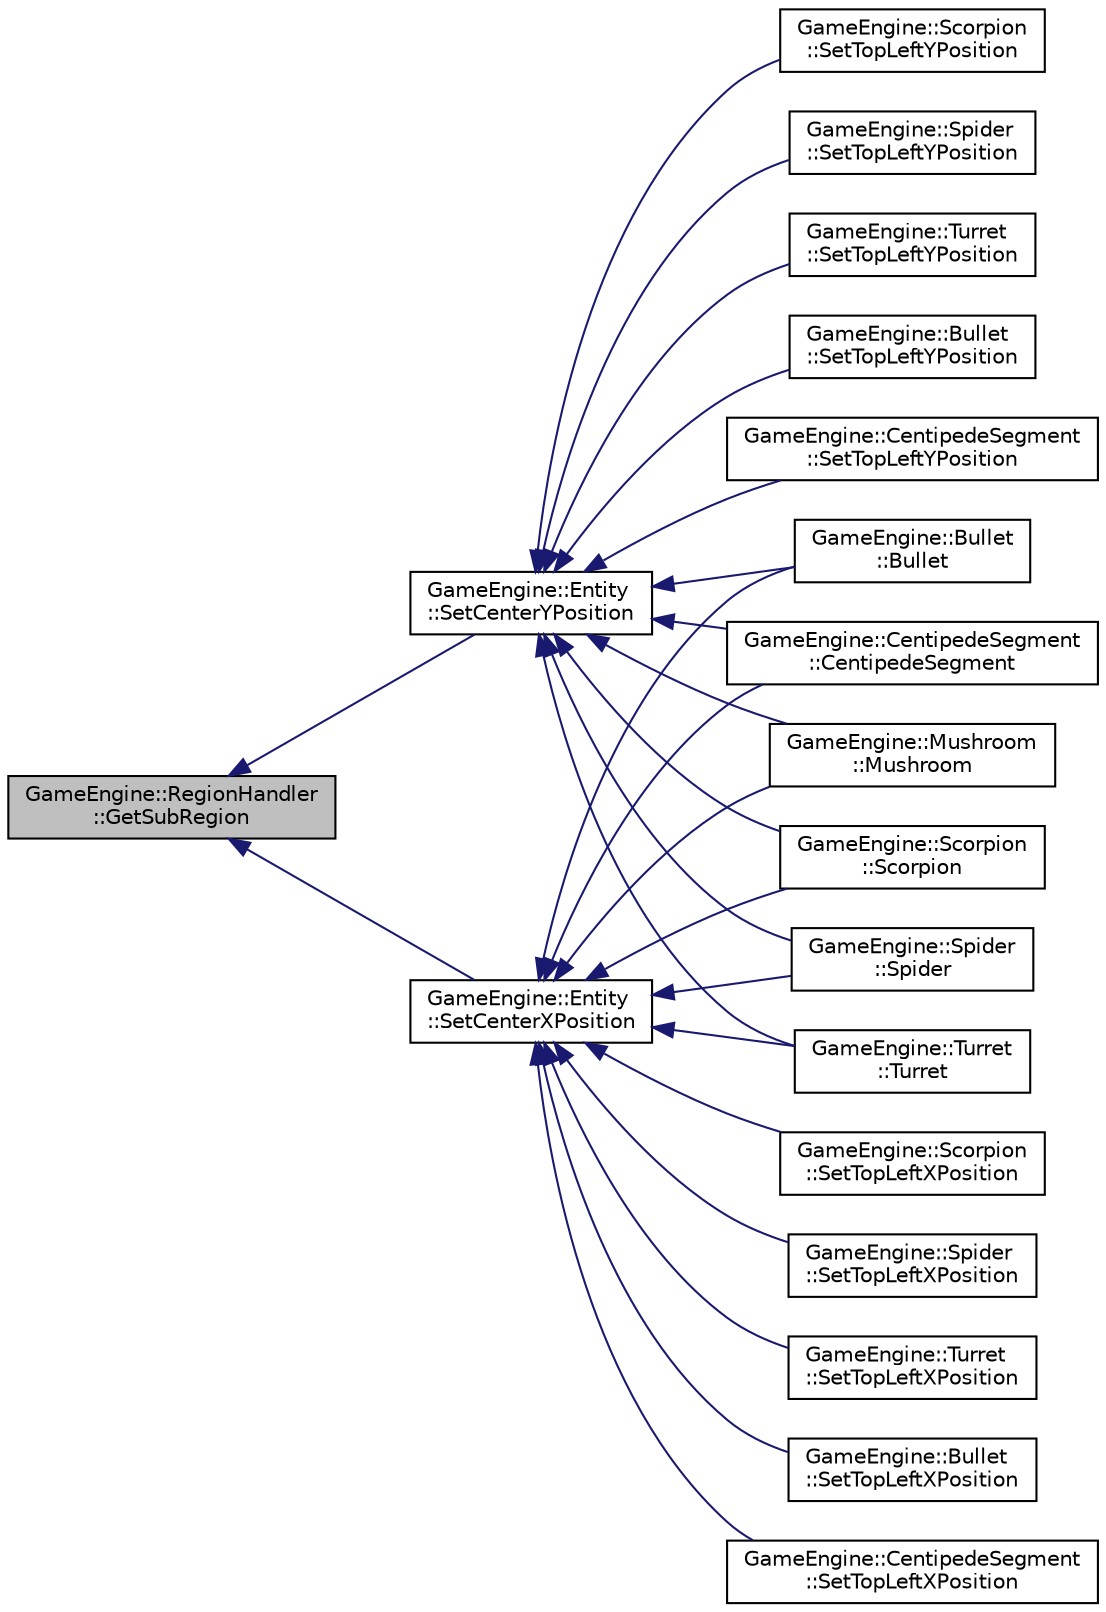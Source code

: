 digraph "GameEngine::RegionHandler::GetSubRegion"
{
  edge [fontname="Helvetica",fontsize="10",labelfontname="Helvetica",labelfontsize="10"];
  node [fontname="Helvetica",fontsize="10",shape=record];
  rankdir="LR";
  Node25 [label="GameEngine::RegionHandler\l::GetSubRegion",height=0.2,width=0.4,color="black", fillcolor="grey75", style="filled", fontcolor="black"];
  Node25 -> Node26 [dir="back",color="midnightblue",fontsize="10",style="solid",fontname="Helvetica"];
  Node26 [label="GameEngine::Entity\l::SetCenterXPosition",height=0.2,width=0.4,color="black", fillcolor="white", style="filled",URL="$class_game_engine_1_1_entity.html#a44f4e432bada7df2634c42a78bc7402e",tooltip="Sets the center x position of the Entity. "];
  Node26 -> Node27 [dir="back",color="midnightblue",fontsize="10",style="solid",fontname="Helvetica"];
  Node27 [label="GameEngine::Bullet\l::Bullet",height=0.2,width=0.4,color="black", fillcolor="white", style="filled",URL="$class_game_engine_1_1_bullet.html#a72e23e30525daef9b0681e411befa0d7",tooltip="Bullet class constructor. "];
  Node26 -> Node28 [dir="back",color="midnightblue",fontsize="10",style="solid",fontname="Helvetica"];
  Node28 [label="GameEngine::Bullet\l::SetTopLeftXPosition",height=0.2,width=0.4,color="black", fillcolor="white", style="filled",URL="$class_game_engine_1_1_bullet.html#a235a5dcac96274794cb26edfcf40b97e",tooltip="Sets bullet x position of top left corner. "];
  Node26 -> Node29 [dir="back",color="midnightblue",fontsize="10",style="solid",fontname="Helvetica"];
  Node29 [label="GameEngine::CentipedeSegment\l::CentipedeSegment",height=0.2,width=0.4,color="black", fillcolor="white", style="filled",URL="$class_game_engine_1_1_centipede_segment.html#a61e141b63635ba012c3d060a8f748c5f",tooltip="CentipedeSegment Constructor. "];
  Node26 -> Node30 [dir="back",color="midnightblue",fontsize="10",style="solid",fontname="Helvetica"];
  Node30 [label="GameEngine::CentipedeSegment\l::SetTopLeftXPosition",height=0.2,width=0.4,color="black", fillcolor="white", style="filled",URL="$class_game_engine_1_1_centipede_segment.html#a14294f27472b18ee9d92ada63a774c53",tooltip="Sets CentipedeSegment object&#39;s top left x position. "];
  Node26 -> Node31 [dir="back",color="midnightblue",fontsize="10",style="solid",fontname="Helvetica"];
  Node31 [label="GameEngine::Mushroom\l::Mushroom",height=0.2,width=0.4,color="black", fillcolor="white", style="filled",URL="$class_game_engine_1_1_mushroom.html#a1b3a0f1ddef85fa15b575f1128433874"];
  Node26 -> Node32 [dir="back",color="midnightblue",fontsize="10",style="solid",fontname="Helvetica"];
  Node32 [label="GameEngine::Scorpion\l::Scorpion",height=0.2,width=0.4,color="black", fillcolor="white", style="filled",URL="$class_game_engine_1_1_scorpion.html#a2580f912c363422fb77a00b5b54794b5"];
  Node26 -> Node33 [dir="back",color="midnightblue",fontsize="10",style="solid",fontname="Helvetica"];
  Node33 [label="GameEngine::Scorpion\l::SetTopLeftXPosition",height=0.2,width=0.4,color="black", fillcolor="white", style="filled",URL="$class_game_engine_1_1_scorpion.html#a89073b200574a5a36bfdbfee54fe8221",tooltip="Sets the top left x position of the Entity. "];
  Node26 -> Node34 [dir="back",color="midnightblue",fontsize="10",style="solid",fontname="Helvetica"];
  Node34 [label="GameEngine::Spider\l::Spider",height=0.2,width=0.4,color="black", fillcolor="white", style="filled",URL="$class_game_engine_1_1_spider.html#a2de933e4240bef92416b864f7ce6b00d"];
  Node26 -> Node35 [dir="back",color="midnightblue",fontsize="10",style="solid",fontname="Helvetica"];
  Node35 [label="GameEngine::Spider\l::SetTopLeftXPosition",height=0.2,width=0.4,color="black", fillcolor="white", style="filled",URL="$class_game_engine_1_1_spider.html#a9161e9b0cf2eed2118750f7e97d9d3a2",tooltip="Sets the top left x position of the Entity. "];
  Node26 -> Node36 [dir="back",color="midnightblue",fontsize="10",style="solid",fontname="Helvetica"];
  Node36 [label="GameEngine::Turret\l::Turret",height=0.2,width=0.4,color="black", fillcolor="white", style="filled",URL="$class_game_engine_1_1_turret.html#abf68e0eb749b005d1157e2f7755dcc64",tooltip="Turret Constructor. Spawns Turret. "];
  Node26 -> Node37 [dir="back",color="midnightblue",fontsize="10",style="solid",fontname="Helvetica"];
  Node37 [label="GameEngine::Turret\l::SetTopLeftXPosition",height=0.2,width=0.4,color="black", fillcolor="white", style="filled",URL="$class_game_engine_1_1_turret.html#ae2c3ca5b535a7ca8d01dcf0801c29342",tooltip="Sets x position of top left corner of turret. "];
  Node25 -> Node38 [dir="back",color="midnightblue",fontsize="10",style="solid",fontname="Helvetica"];
  Node38 [label="GameEngine::Entity\l::SetCenterYPosition",height=0.2,width=0.4,color="black", fillcolor="white", style="filled",URL="$class_game_engine_1_1_entity.html#a38a62b7d1e2d33c12fdd2017444954ca",tooltip="Sets the center y position of the Entity. "];
  Node38 -> Node27 [dir="back",color="midnightblue",fontsize="10",style="solid",fontname="Helvetica"];
  Node38 -> Node39 [dir="back",color="midnightblue",fontsize="10",style="solid",fontname="Helvetica"];
  Node39 [label="GameEngine::Bullet\l::SetTopLeftYPosition",height=0.2,width=0.4,color="black", fillcolor="white", style="filled",URL="$class_game_engine_1_1_bullet.html#aeae0bb67f260f3ce8d0088daca22fc48",tooltip="Sets bullet y position of top left corner. "];
  Node38 -> Node29 [dir="back",color="midnightblue",fontsize="10",style="solid",fontname="Helvetica"];
  Node38 -> Node40 [dir="back",color="midnightblue",fontsize="10",style="solid",fontname="Helvetica"];
  Node40 [label="GameEngine::CentipedeSegment\l::SetTopLeftYPosition",height=0.2,width=0.4,color="black", fillcolor="white", style="filled",URL="$class_game_engine_1_1_centipede_segment.html#a08b6ea319eda99bcc7c9815f7dcf9695",tooltip="Sets CentipedeSegment object&#39;s top left y position. "];
  Node38 -> Node31 [dir="back",color="midnightblue",fontsize="10",style="solid",fontname="Helvetica"];
  Node38 -> Node32 [dir="back",color="midnightblue",fontsize="10",style="solid",fontname="Helvetica"];
  Node38 -> Node41 [dir="back",color="midnightblue",fontsize="10",style="solid",fontname="Helvetica"];
  Node41 [label="GameEngine::Scorpion\l::SetTopLeftYPosition",height=0.2,width=0.4,color="black", fillcolor="white", style="filled",URL="$class_game_engine_1_1_scorpion.html#a8f8c3ac0f26fff1acc7adc8f5e967f26",tooltip="Sets the top left y position of the Entity. "];
  Node38 -> Node34 [dir="back",color="midnightblue",fontsize="10",style="solid",fontname="Helvetica"];
  Node38 -> Node42 [dir="back",color="midnightblue",fontsize="10",style="solid",fontname="Helvetica"];
  Node42 [label="GameEngine::Spider\l::SetTopLeftYPosition",height=0.2,width=0.4,color="black", fillcolor="white", style="filled",URL="$class_game_engine_1_1_spider.html#a096cb39e61e0b671ebe338e03559a36e",tooltip="Sets the top left y position of the Entity. "];
  Node38 -> Node36 [dir="back",color="midnightblue",fontsize="10",style="solid",fontname="Helvetica"];
  Node38 -> Node43 [dir="back",color="midnightblue",fontsize="10",style="solid",fontname="Helvetica"];
  Node43 [label="GameEngine::Turret\l::SetTopLeftYPosition",height=0.2,width=0.4,color="black", fillcolor="white", style="filled",URL="$class_game_engine_1_1_turret.html#aa3a9dcedad7f999265b8eda8ca34e733",tooltip="Sets y position of top left corner of turret. "];
}
